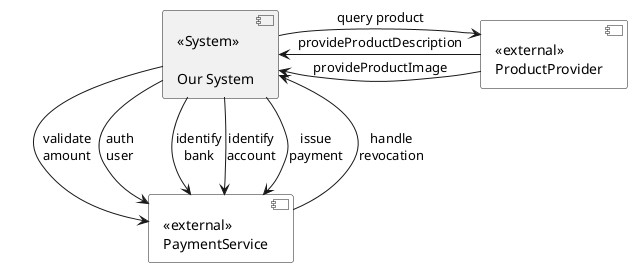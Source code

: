 @startuml
skinparam componentstyle UML2

component [«external»\nProductProvider] as Prod #White
component [«System»\n\nOur System] as OSA
component [«external»\nPaymentService] as Pay #White


OSA --right--> Prod: query product
Prod -> OSA: provideProductImage
Prod -> OSA: provideProductDescription

Pay <-- OSA: auth\nuser
OSA --> Pay: validate\namount
Pay <-- OSA: identify\nbank
Pay <-- OSA: identify\naccount
Pay <-- OSA: issue\npayment
Pay --> OSA: handle\nrevocation


@enduml